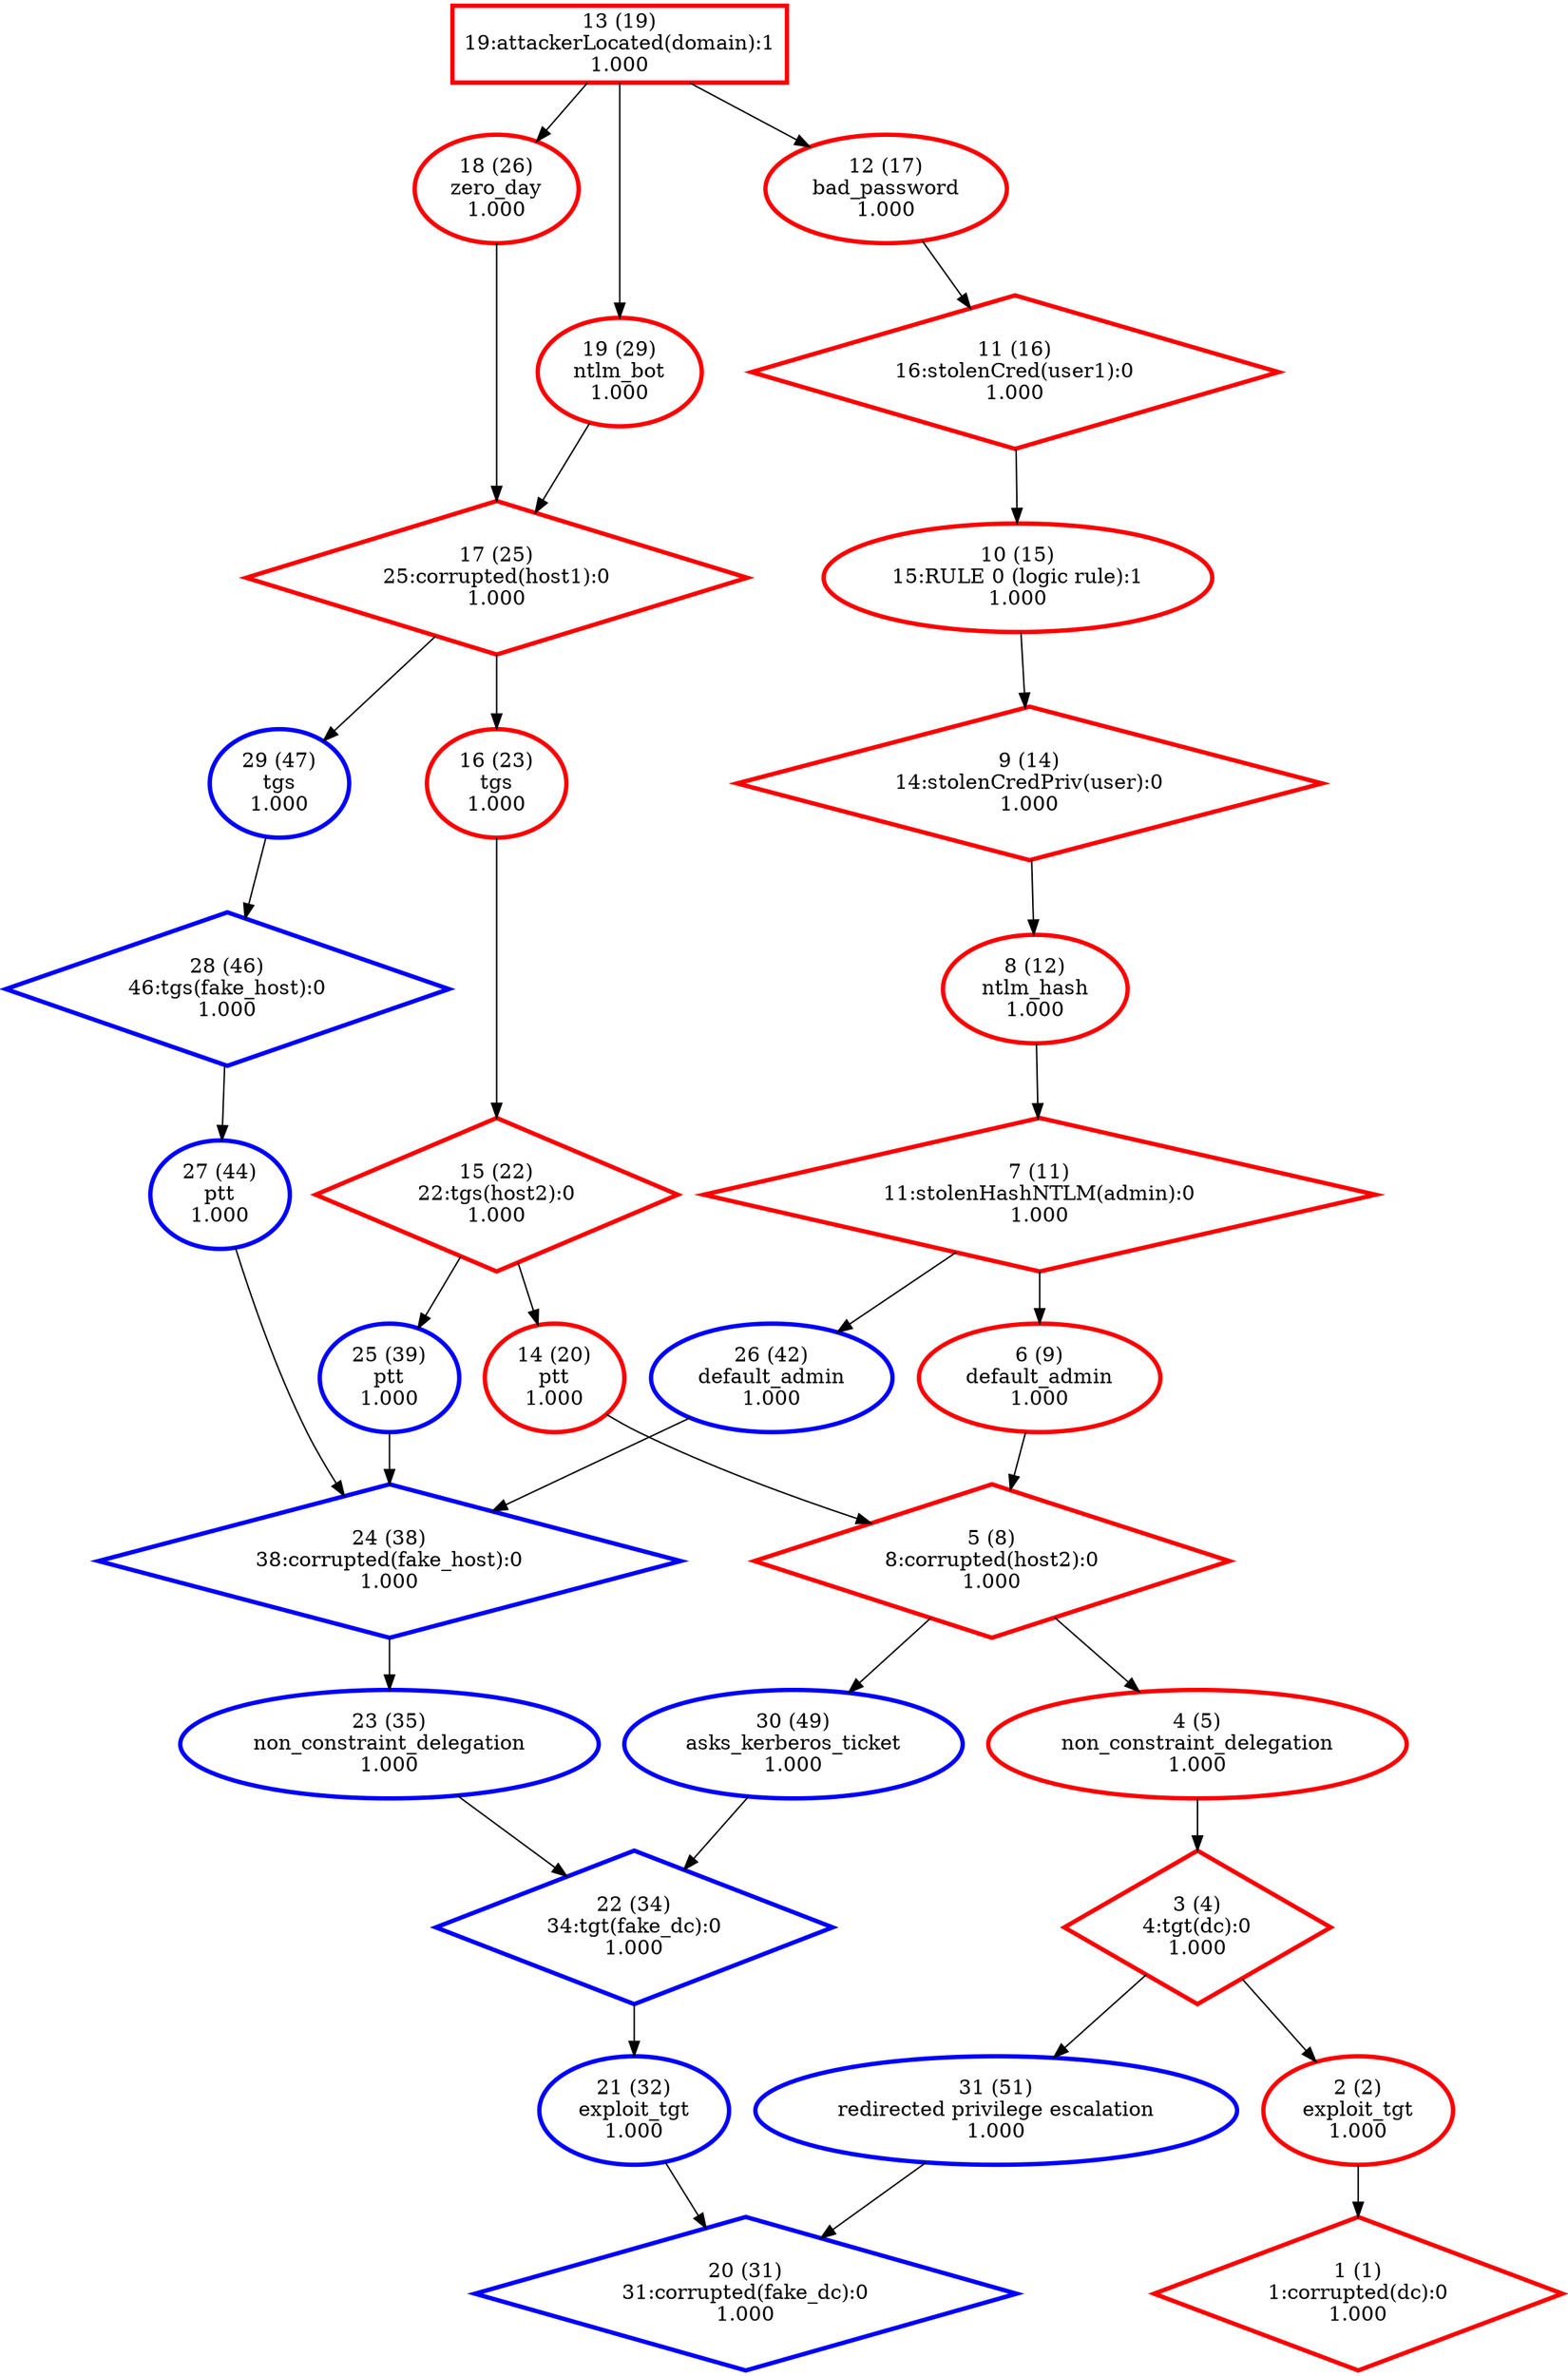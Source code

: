 digraph G {
  1 [label="1 (1)\n1:corrupted(dc):0\n1.000", color="#FF0000", penwidth=3, shape="diamond"];
  2 [label="2 (2)\nexploit_tgt\n1.000", color="#FF0000", penwidth=3, shape="ellipse"];
  3 [label="3 (4)\n4:tgt(dc):0\n1.000", color="#FF0000", penwidth=3, shape="diamond"];
  4 [label="4 (5)\nnon_constraint_delegation\n1.000", color="#FF0000", penwidth=3, shape="ellipse"];
  5 [label="5 (8)\n8:corrupted(host2):0\n1.000", color="#FF0000", penwidth=3, shape="diamond"];
  6 [label="6 (9)\ndefault_admin\n1.000", color="#FF0000", penwidth=3, shape="ellipse"];
  7 [label="7 (11)\n11:stolenHashNTLM(admin):0\n1.000", color="#FF0000", penwidth=3, shape="diamond"];
  8 [label="8 (12)\nntlm_hash\n1.000", color="#FF0000", penwidth=3, shape="ellipse"];
  9 [label="9 (14)\n14:stolenCredPriv(user):0\n1.000", color="#FF0000", penwidth=3, shape="diamond"];
  10 [label="10 (15)\n15:RULE 0 (logic rule):1\n1.000", color="#FF0000", penwidth=3, shape="ellipse"];
  11 [label="11 (16)\n16:stolenCred(user1):0\n1.000", color="#FF0000", penwidth=3, shape="diamond"];
  12 [label="12 (17)\nbad_password\n1.000", color="#FF0000", penwidth=3, shape="ellipse"];
  13 [label="13 (19)\n19:attackerLocated(domain):1\n1.000", color="#FF0000", penwidth=3, shape="box"];
  14 [label="14 (20)\nptt\n1.000", color="#FF0000", penwidth=3, shape="ellipse"];
  15 [label="15 (22)\n22:tgs(host2):0\n1.000", color="#FF0000", penwidth=3, shape="diamond"];
  16 [label="16 (23)\ntgs\n1.000", color="#FF0000", penwidth=3, shape="ellipse"];
  17 [label="17 (25)\n25:corrupted(host1):0\n1.000", color="#FF0000", penwidth=3, shape="diamond"];
  18 [label="18 (26)\nzero_day\n1.000", color="#FF0000", penwidth=3, shape="ellipse"];
  19 [label="19 (29)\nntlm_bot\n1.000", color="#FF0000", penwidth=3, shape="ellipse"];
  20 [label="20 (31)\n31:corrupted(fake_dc):0\n1.000", color="blue", penwidth=3, shape="diamond"];
  21 [label="21 (32)\nexploit_tgt\n1.000", color="blue", penwidth=3, shape="ellipse"];
  22 [label="22 (34)\n34:tgt(fake_dc):0\n1.000", color="blue", penwidth=3, shape="diamond"];
  23 [label="23 (35)\nnon_constraint_delegation\n1.000", color="blue", penwidth=3, shape="ellipse"];
  24 [label="24 (38)\n38:corrupted(fake_host):0\n1.000", color="blue", penwidth=3, shape="diamond"];
  25 [label="25 (39)\nptt\n1.000", color="blue", penwidth=3, shape="ellipse"];
  26 [label="26 (42)\ndefault_admin\n1.000", color="blue", penwidth=3, shape="ellipse"];
  27 [label="27 (44)\nptt\n1.000", color="blue", penwidth=3, shape="ellipse"];
  28 [label="28 (46)\n46:tgs(fake_host):0\n1.000", color="blue", penwidth=3, shape="diamond"];
  29 [label="29 (47)\ntgs\n1.000", color="blue", penwidth=3, shape="ellipse"];
  30 [label="30 (49)\nasks_kerberos_ticket\n1.000", color="blue", penwidth=3, shape="ellipse"];
  31 [label="31 (51)\nredirected privilege escalation\n1.000", color="blue", penwidth=3, shape="ellipse"];
  "13" -> "12";
  "13" -> "18";
  "13" -> "19";
  "12" -> "11";
  "11" -> "10";
  "10" -> "9";
  "9" -> "8";
  "8" -> "7";
  "7" -> "6";
  "7" -> "26";
  "6" -> "5";
  "5" -> "4";
  "5" -> "30";
  "18" -> "17";
  "17" -> "16";
  "17" -> "29";
  "19" -> "17";
  "16" -> "15";
  "15" -> "14";
  "15" -> "25";
  "14" -> "5";
  "4" -> "3";
  "3" -> "2";
  "3" -> "31";
  "2" -> "1";
  "25" -> "24";
  "24" -> "23";
  "26" -> "24";
  "29" -> "28";
  "28" -> "27";
  "27" -> "24";
  "23" -> "22";
  "22" -> "21";
  "30" -> "22";
  "21" -> "20";
  "31" -> "20";
}